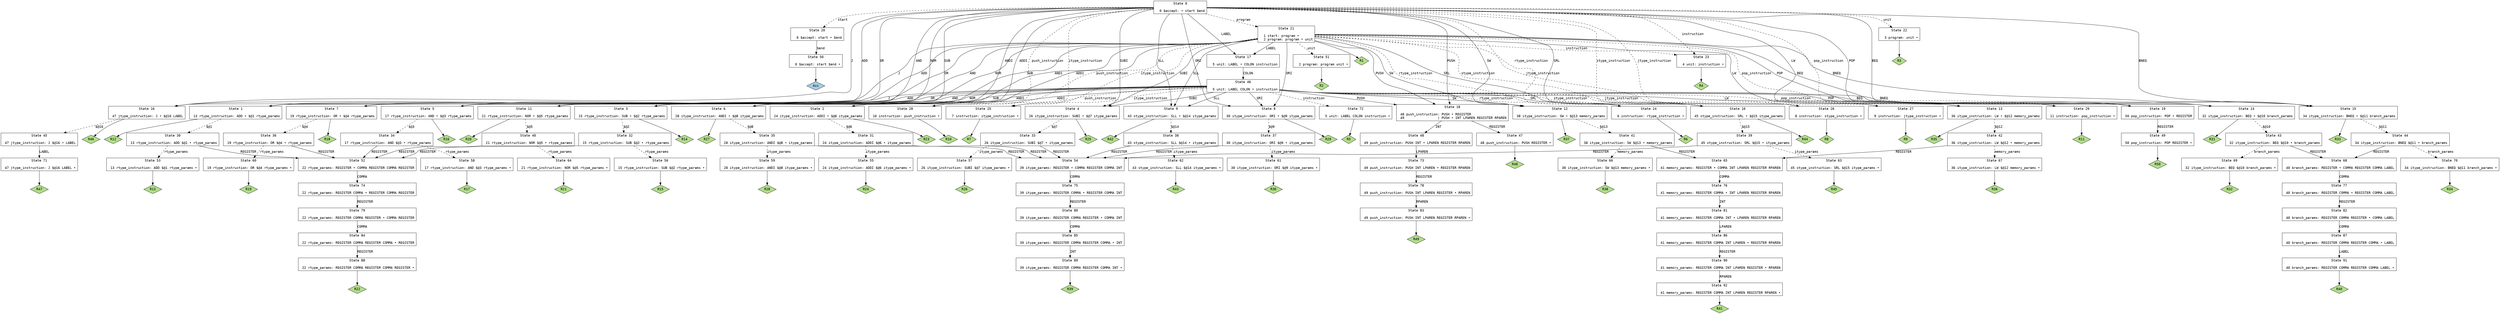 // Generated by GNU Bison 3.8.2.
// Report bugs to <bug-bison@gnu.org>.
// Home page: <https://www.gnu.org/software/bison/>.

digraph "parser.y"
{
  node [fontname = courier, shape = box, colorscheme = paired6]
  edge [fontname = courier]

  0 [label="State 0\n\l  0 $accept: • start $end\l"]
  0 -> 1 [style=solid label="ADD"]
  0 -> 2 [style=solid label="ADDI"]
  0 -> 3 [style=solid label="SUB"]
  0 -> 4 [style=solid label="SUBI"]
  0 -> 5 [style=solid label="AND"]
  0 -> 6 [style=solid label="ANDI"]
  0 -> 7 [style=solid label="OR"]
  0 -> 8 [style=solid label="ORI"]
  0 -> 9 [style=solid label="SLL"]
  0 -> 10 [style=solid label="SRL"]
  0 -> 11 [style=solid label="NOR"]
  0 -> 12 [style=solid label="SW"]
  0 -> 13 [style=solid label="LW"]
  0 -> 14 [style=solid label="BEQ"]
  0 -> 15 [style=solid label="BNEQ"]
  0 -> 16 [style=solid label="J"]
  0 -> 17 [style=solid label="LABEL"]
  0 -> 18 [style=solid label="PUSH"]
  0 -> 19 [style=solid label="POP"]
  0 -> 20 [style=dashed label="start"]
  0 -> 21 [style=dashed label="program"]
  0 -> 22 [style=dashed label="unit"]
  0 -> 23 [style=dashed label="instruction"]
  0 -> 24 [style=dashed label="rtype_instruction"]
  0 -> 25 [style=dashed label="itype_instruction"]
  0 -> 26 [style=dashed label="stype_instruction"]
  0 -> 27 [style=dashed label="jtype_instruction"]
  0 -> 28 [style=dashed label="push_instruction"]
  0 -> 29 [style=dashed label="pop_instruction"]
  1 [label="State 1\n\l 13 rtype_instruction: ADD • $@1 rtype_params\l"]
  1 -> 30 [style=dashed label="$@1"]
  1 -> "1R12" [style=solid]
 "1R12" [label="R12", fillcolor=3, shape=diamond, style=filled]
  2 [label="State 2\n\l 24 itype_instruction: ADDI • $@6 itype_params\l"]
  2 -> 31 [style=dashed label="$@6"]
  2 -> "2R23" [style=solid]
 "2R23" [label="R23", fillcolor=3, shape=diamond, style=filled]
  3 [label="State 3\n\l 15 rtype_instruction: SUB • $@2 rtype_params\l"]
  3 -> 32 [style=dashed label="$@2"]
  3 -> "3R14" [style=solid]
 "3R14" [label="R14", fillcolor=3, shape=diamond, style=filled]
  4 [label="State 4\n\l 26 itype_instruction: SUBI • $@7 itype_params\l"]
  4 -> 33 [style=dashed label="$@7"]
  4 -> "4R25" [style=solid]
 "4R25" [label="R25", fillcolor=3, shape=diamond, style=filled]
  5 [label="State 5\n\l 17 rtype_instruction: AND • $@3 rtype_params\l"]
  5 -> 34 [style=dashed label="$@3"]
  5 -> "5R16" [style=solid]
 "5R16" [label="R16", fillcolor=3, shape=diamond, style=filled]
  6 [label="State 6\n\l 28 itype_instruction: ANDI • $@8 itype_params\l"]
  6 -> 35 [style=dashed label="$@8"]
  6 -> "6R27" [style=solid]
 "6R27" [label="R27", fillcolor=3, shape=diamond, style=filled]
  7 [label="State 7\n\l 19 rtype_instruction: OR • $@4 rtype_params\l"]
  7 -> 36 [style=dashed label="$@4"]
  7 -> "7R18" [style=solid]
 "7R18" [label="R18", fillcolor=3, shape=diamond, style=filled]
  8 [label="State 8\n\l 30 itype_instruction: ORI • $@9 itype_params\l"]
  8 -> 37 [style=dashed label="$@9"]
  8 -> "8R29" [style=solid]
 "8R29" [label="R29", fillcolor=3, shape=diamond, style=filled]
  9 [label="State 9\n\l 43 stype_instruction: SLL • $@14 itype_params\l"]
  9 -> 38 [style=dashed label="$@14"]
  9 -> "9R42" [style=solid]
 "9R42" [label="R42", fillcolor=3, shape=diamond, style=filled]
  10 [label="State 10\n\l 45 stype_instruction: SRL • $@15 itype_params\l"]
  10 -> 39 [style=dashed label="$@15"]
  10 -> "10R44" [style=solid]
 "10R44" [label="R44", fillcolor=3, shape=diamond, style=filled]
  11 [label="State 11\n\l 21 rtype_instruction: NOR • $@5 rtype_params\l"]
  11 -> 40 [style=dashed label="$@5"]
  11 -> "11R20" [style=solid]
 "11R20" [label="R20", fillcolor=3, shape=diamond, style=filled]
  12 [label="State 12\n\l 38 itype_instruction: SW • $@13 memory_params\l"]
  12 -> 41 [style=dashed label="$@13"]
  12 -> "12R37" [style=solid]
 "12R37" [label="R37", fillcolor=3, shape=diamond, style=filled]
  13 [label="State 13\n\l 36 itype_instruction: LW • $@12 memory_params\l"]
  13 -> 42 [style=dashed label="$@12"]
  13 -> "13R35" [style=solid]
 "13R35" [label="R35", fillcolor=3, shape=diamond, style=filled]
  14 [label="State 14\n\l 32 itype_instruction: BEQ • $@10 branch_params\l"]
  14 -> 43 [style=dashed label="$@10"]
  14 -> "14R31" [style=solid]
 "14R31" [label="R31", fillcolor=3, shape=diamond, style=filled]
  15 [label="State 15\n\l 34 itype_instruction: BNEQ • $@11 branch_params\l"]
  15 -> 44 [style=dashed label="$@11"]
  15 -> "15R33" [style=solid]
 "15R33" [label="R33", fillcolor=3, shape=diamond, style=filled]
  16 [label="State 16\n\l 47 jtype_instruction: J • $@16 LABEL\l"]
  16 -> 45 [style=dashed label="$@16"]
  16 -> "16R46" [style=solid]
 "16R46" [label="R46", fillcolor=3, shape=diamond, style=filled]
  17 [label="State 17\n\l  5 unit: LABEL • COLON instruction\l"]
  17 -> 46 [style=solid label="COLON"]
  18 [label="State 18\n\l 48 push_instruction: PUSH • REGISTER\l 49                 | PUSH • INT LPAREN REGISTER RPAREN\l"]
  18 -> 47 [style=solid label="REGISTER"]
  18 -> 48 [style=solid label="INT"]
  19 [label="State 19\n\l 50 pop_instruction: POP • REGISTER\l"]
  19 -> 49 [style=solid label="REGISTER"]
  20 [label="State 20\n\l  0 $accept: start • $end\l"]
  20 -> 50 [style=solid label="$end"]
  21 [label="State 21\n\l  1 start: program •\l  2 program: program • unit\l"]
  21 -> 1 [style=solid label="ADD"]
  21 -> 2 [style=solid label="ADDI"]
  21 -> 3 [style=solid label="SUB"]
  21 -> 4 [style=solid label="SUBI"]
  21 -> 5 [style=solid label="AND"]
  21 -> 6 [style=solid label="ANDI"]
  21 -> 7 [style=solid label="OR"]
  21 -> 8 [style=solid label="ORI"]
  21 -> 9 [style=solid label="SLL"]
  21 -> 10 [style=solid label="SRL"]
  21 -> 11 [style=solid label="NOR"]
  21 -> 12 [style=solid label="SW"]
  21 -> 13 [style=solid label="LW"]
  21 -> 14 [style=solid label="BEQ"]
  21 -> 15 [style=solid label="BNEQ"]
  21 -> 16 [style=solid label="J"]
  21 -> 17 [style=solid label="LABEL"]
  21 -> 18 [style=solid label="PUSH"]
  21 -> 19 [style=solid label="POP"]
  21 -> 51 [style=dashed label="unit"]
  21 -> 23 [style=dashed label="instruction"]
  21 -> 24 [style=dashed label="rtype_instruction"]
  21 -> 25 [style=dashed label="itype_instruction"]
  21 -> 26 [style=dashed label="stype_instruction"]
  21 -> 27 [style=dashed label="jtype_instruction"]
  21 -> 28 [style=dashed label="push_instruction"]
  21 -> 29 [style=dashed label="pop_instruction"]
  21 -> "21R1" [style=solid]
 "21R1" [label="R1", fillcolor=3, shape=diamond, style=filled]
  22 [label="State 22\n\l  3 program: unit •\l"]
  22 -> "22R3" [style=solid]
 "22R3" [label="R3", fillcolor=3, shape=diamond, style=filled]
  23 [label="State 23\n\l  4 unit: instruction •\l"]
  23 -> "23R4" [style=solid]
 "23R4" [label="R4", fillcolor=3, shape=diamond, style=filled]
  24 [label="State 24\n\l  6 instruction: rtype_instruction •\l"]
  24 -> "24R6" [style=solid]
 "24R6" [label="R6", fillcolor=3, shape=diamond, style=filled]
  25 [label="State 25\n\l  7 instruction: itype_instruction •\l"]
  25 -> "25R7" [style=solid]
 "25R7" [label="R7", fillcolor=3, shape=diamond, style=filled]
  26 [label="State 26\n\l  8 instruction: stype_instruction •\l"]
  26 -> "26R8" [style=solid]
 "26R8" [label="R8", fillcolor=3, shape=diamond, style=filled]
  27 [label="State 27\n\l  9 instruction: jtype_instruction •\l"]
  27 -> "27R9" [style=solid]
 "27R9" [label="R9", fillcolor=3, shape=diamond, style=filled]
  28 [label="State 28\n\l 10 instruction: push_instruction •\l"]
  28 -> "28R10" [style=solid]
 "28R10" [label="R10", fillcolor=3, shape=diamond, style=filled]
  29 [label="State 29\n\l 11 instruction: pop_instruction •\l"]
  29 -> "29R11" [style=solid]
 "29R11" [label="R11", fillcolor=3, shape=diamond, style=filled]
  30 [label="State 30\n\l 13 rtype_instruction: ADD $@1 • rtype_params\l"]
  30 -> 52 [style=solid label="REGISTER"]
  30 -> 53 [style=dashed label="rtype_params"]
  31 [label="State 31\n\l 24 itype_instruction: ADDI $@6 • itype_params\l"]
  31 -> 54 [style=solid label="REGISTER"]
  31 -> 55 [style=dashed label="itype_params"]
  32 [label="State 32\n\l 15 rtype_instruction: SUB $@2 • rtype_params\l"]
  32 -> 52 [style=solid label="REGISTER"]
  32 -> 56 [style=dashed label="rtype_params"]
  33 [label="State 33\n\l 26 itype_instruction: SUBI $@7 • itype_params\l"]
  33 -> 54 [style=solid label="REGISTER"]
  33 -> 57 [style=dashed label="itype_params"]
  34 [label="State 34\n\l 17 rtype_instruction: AND $@3 • rtype_params\l"]
  34 -> 52 [style=solid label="REGISTER"]
  34 -> 58 [style=dashed label="rtype_params"]
  35 [label="State 35\n\l 28 itype_instruction: ANDI $@8 • itype_params\l"]
  35 -> 54 [style=solid label="REGISTER"]
  35 -> 59 [style=dashed label="itype_params"]
  36 [label="State 36\n\l 19 rtype_instruction: OR $@4 • rtype_params\l"]
  36 -> 52 [style=solid label="REGISTER"]
  36 -> 60 [style=dashed label="rtype_params"]
  37 [label="State 37\n\l 30 itype_instruction: ORI $@9 • itype_params\l"]
  37 -> 54 [style=solid label="REGISTER"]
  37 -> 61 [style=dashed label="itype_params"]
  38 [label="State 38\n\l 43 stype_instruction: SLL $@14 • itype_params\l"]
  38 -> 54 [style=solid label="REGISTER"]
  38 -> 62 [style=dashed label="itype_params"]
  39 [label="State 39\n\l 45 stype_instruction: SRL $@15 • itype_params\l"]
  39 -> 54 [style=solid label="REGISTER"]
  39 -> 63 [style=dashed label="itype_params"]
  40 [label="State 40\n\l 21 rtype_instruction: NOR $@5 • rtype_params\l"]
  40 -> 52 [style=solid label="REGISTER"]
  40 -> 64 [style=dashed label="rtype_params"]
  41 [label="State 41\n\l 38 itype_instruction: SW $@13 • memory_params\l"]
  41 -> 65 [style=solid label="REGISTER"]
  41 -> 66 [style=dashed label="memory_params"]
  42 [label="State 42\n\l 36 itype_instruction: LW $@12 • memory_params\l"]
  42 -> 65 [style=solid label="REGISTER"]
  42 -> 67 [style=dashed label="memory_params"]
  43 [label="State 43\n\l 32 itype_instruction: BEQ $@10 • branch_params\l"]
  43 -> 68 [style=solid label="REGISTER"]
  43 -> 69 [style=dashed label="branch_params"]
  44 [label="State 44\n\l 34 itype_instruction: BNEQ $@11 • branch_params\l"]
  44 -> 68 [style=solid label="REGISTER"]
  44 -> 70 [style=dashed label="branch_params"]
  45 [label="State 45\n\l 47 jtype_instruction: J $@16 • LABEL\l"]
  45 -> 71 [style=solid label="LABEL"]
  46 [label="State 46\n\l  5 unit: LABEL COLON • instruction\l"]
  46 -> 1 [style=solid label="ADD"]
  46 -> 2 [style=solid label="ADDI"]
  46 -> 3 [style=solid label="SUB"]
  46 -> 4 [style=solid label="SUBI"]
  46 -> 5 [style=solid label="AND"]
  46 -> 6 [style=solid label="ANDI"]
  46 -> 7 [style=solid label="OR"]
  46 -> 8 [style=solid label="ORI"]
  46 -> 9 [style=solid label="SLL"]
  46 -> 10 [style=solid label="SRL"]
  46 -> 11 [style=solid label="NOR"]
  46 -> 12 [style=solid label="SW"]
  46 -> 13 [style=solid label="LW"]
  46 -> 14 [style=solid label="BEQ"]
  46 -> 15 [style=solid label="BNEQ"]
  46 -> 16 [style=solid label="J"]
  46 -> 18 [style=solid label="PUSH"]
  46 -> 19 [style=solid label="POP"]
  46 -> 72 [style=dashed label="instruction"]
  46 -> 24 [style=dashed label="rtype_instruction"]
  46 -> 25 [style=dashed label="itype_instruction"]
  46 -> 26 [style=dashed label="stype_instruction"]
  46 -> 27 [style=dashed label="jtype_instruction"]
  46 -> 28 [style=dashed label="push_instruction"]
  46 -> 29 [style=dashed label="pop_instruction"]
  47 [label="State 47\n\l 48 push_instruction: PUSH REGISTER •\l"]
  47 -> "47R48" [style=solid]
 "47R48" [label="R48", fillcolor=3, shape=diamond, style=filled]
  48 [label="State 48\n\l 49 push_instruction: PUSH INT • LPAREN REGISTER RPAREN\l"]
  48 -> 73 [style=solid label="LPAREN"]
  49 [label="State 49\n\l 50 pop_instruction: POP REGISTER •\l"]
  49 -> "49R50" [style=solid]
 "49R50" [label="R50", fillcolor=3, shape=diamond, style=filled]
  50 [label="State 50\n\l  0 $accept: start $end •\l"]
  50 -> "50R0" [style=solid]
 "50R0" [label="Acc", fillcolor=1, shape=diamond, style=filled]
  51 [label="State 51\n\l  2 program: program unit •\l"]
  51 -> "51R2" [style=solid]
 "51R2" [label="R2", fillcolor=3, shape=diamond, style=filled]
  52 [label="State 52\n\l 22 rtype_params: REGISTER • COMMA REGISTER COMMA REGISTER\l"]
  52 -> 74 [style=solid label="COMMA"]
  53 [label="State 53\n\l 13 rtype_instruction: ADD $@1 rtype_params •\l"]
  53 -> "53R13" [style=solid]
 "53R13" [label="R13", fillcolor=3, shape=diamond, style=filled]
  54 [label="State 54\n\l 39 itype_params: REGISTER • COMMA REGISTER COMMA INT\l"]
  54 -> 75 [style=solid label="COMMA"]
  55 [label="State 55\n\l 24 itype_instruction: ADDI $@6 itype_params •\l"]
  55 -> "55R24" [style=solid]
 "55R24" [label="R24", fillcolor=3, shape=diamond, style=filled]
  56 [label="State 56\n\l 15 rtype_instruction: SUB $@2 rtype_params •\l"]
  56 -> "56R15" [style=solid]
 "56R15" [label="R15", fillcolor=3, shape=diamond, style=filled]
  57 [label="State 57\n\l 26 itype_instruction: SUBI $@7 itype_params •\l"]
  57 -> "57R26" [style=solid]
 "57R26" [label="R26", fillcolor=3, shape=diamond, style=filled]
  58 [label="State 58\n\l 17 rtype_instruction: AND $@3 rtype_params •\l"]
  58 -> "58R17" [style=solid]
 "58R17" [label="R17", fillcolor=3, shape=diamond, style=filled]
  59 [label="State 59\n\l 28 itype_instruction: ANDI $@8 itype_params •\l"]
  59 -> "59R28" [style=solid]
 "59R28" [label="R28", fillcolor=3, shape=diamond, style=filled]
  60 [label="State 60\n\l 19 rtype_instruction: OR $@4 rtype_params •\l"]
  60 -> "60R19" [style=solid]
 "60R19" [label="R19", fillcolor=3, shape=diamond, style=filled]
  61 [label="State 61\n\l 30 itype_instruction: ORI $@9 itype_params •\l"]
  61 -> "61R30" [style=solid]
 "61R30" [label="R30", fillcolor=3, shape=diamond, style=filled]
  62 [label="State 62\n\l 43 stype_instruction: SLL $@14 itype_params •\l"]
  62 -> "62R43" [style=solid]
 "62R43" [label="R43", fillcolor=3, shape=diamond, style=filled]
  63 [label="State 63\n\l 45 stype_instruction: SRL $@15 itype_params •\l"]
  63 -> "63R45" [style=solid]
 "63R45" [label="R45", fillcolor=3, shape=diamond, style=filled]
  64 [label="State 64\n\l 21 rtype_instruction: NOR $@5 rtype_params •\l"]
  64 -> "64R21" [style=solid]
 "64R21" [label="R21", fillcolor=3, shape=diamond, style=filled]
  65 [label="State 65\n\l 41 memory_params: REGISTER • COMMA INT LPAREN REGISTER RPAREN\l"]
  65 -> 76 [style=solid label="COMMA"]
  66 [label="State 66\n\l 38 itype_instruction: SW $@13 memory_params •\l"]
  66 -> "66R38" [style=solid]
 "66R38" [label="R38", fillcolor=3, shape=diamond, style=filled]
  67 [label="State 67\n\l 36 itype_instruction: LW $@12 memory_params •\l"]
  67 -> "67R36" [style=solid]
 "67R36" [label="R36", fillcolor=3, shape=diamond, style=filled]
  68 [label="State 68\n\l 40 branch_params: REGISTER • COMMA REGISTER COMMA LABEL\l"]
  68 -> 77 [style=solid label="COMMA"]
  69 [label="State 69\n\l 32 itype_instruction: BEQ $@10 branch_params •\l"]
  69 -> "69R32" [style=solid]
 "69R32" [label="R32", fillcolor=3, shape=diamond, style=filled]
  70 [label="State 70\n\l 34 itype_instruction: BNEQ $@11 branch_params •\l"]
  70 -> "70R34" [style=solid]
 "70R34" [label="R34", fillcolor=3, shape=diamond, style=filled]
  71 [label="State 71\n\l 47 jtype_instruction: J $@16 LABEL •\l"]
  71 -> "71R47" [style=solid]
 "71R47" [label="R47", fillcolor=3, shape=diamond, style=filled]
  72 [label="State 72\n\l  5 unit: LABEL COLON instruction •\l"]
  72 -> "72R5" [style=solid]
 "72R5" [label="R5", fillcolor=3, shape=diamond, style=filled]
  73 [label="State 73\n\l 49 push_instruction: PUSH INT LPAREN • REGISTER RPAREN\l"]
  73 -> 78 [style=solid label="REGISTER"]
  74 [label="State 74\n\l 22 rtype_params: REGISTER COMMA • REGISTER COMMA REGISTER\l"]
  74 -> 79 [style=solid label="REGISTER"]
  75 [label="State 75\n\l 39 itype_params: REGISTER COMMA • REGISTER COMMA INT\l"]
  75 -> 80 [style=solid label="REGISTER"]
  76 [label="State 76\n\l 41 memory_params: REGISTER COMMA • INT LPAREN REGISTER RPAREN\l"]
  76 -> 81 [style=solid label="INT"]
  77 [label="State 77\n\l 40 branch_params: REGISTER COMMA • REGISTER COMMA LABEL\l"]
  77 -> 82 [style=solid label="REGISTER"]
  78 [label="State 78\n\l 49 push_instruction: PUSH INT LPAREN REGISTER • RPAREN\l"]
  78 -> 83 [style=solid label="RPAREN"]
  79 [label="State 79\n\l 22 rtype_params: REGISTER COMMA REGISTER • COMMA REGISTER\l"]
  79 -> 84 [style=solid label="COMMA"]
  80 [label="State 80\n\l 39 itype_params: REGISTER COMMA REGISTER • COMMA INT\l"]
  80 -> 85 [style=solid label="COMMA"]
  81 [label="State 81\n\l 41 memory_params: REGISTER COMMA INT • LPAREN REGISTER RPAREN\l"]
  81 -> 86 [style=solid label="LPAREN"]
  82 [label="State 82\n\l 40 branch_params: REGISTER COMMA REGISTER • COMMA LABEL\l"]
  82 -> 87 [style=solid label="COMMA"]
  83 [label="State 83\n\l 49 push_instruction: PUSH INT LPAREN REGISTER RPAREN •\l"]
  83 -> "83R49" [style=solid]
 "83R49" [label="R49", fillcolor=3, shape=diamond, style=filled]
  84 [label="State 84\n\l 22 rtype_params: REGISTER COMMA REGISTER COMMA • REGISTER\l"]
  84 -> 88 [style=solid label="REGISTER"]
  85 [label="State 85\n\l 39 itype_params: REGISTER COMMA REGISTER COMMA • INT\l"]
  85 -> 89 [style=solid label="INT"]
  86 [label="State 86\n\l 41 memory_params: REGISTER COMMA INT LPAREN • REGISTER RPAREN\l"]
  86 -> 90 [style=solid label="REGISTER"]
  87 [label="State 87\n\l 40 branch_params: REGISTER COMMA REGISTER COMMA • LABEL\l"]
  87 -> 91 [style=solid label="LABEL"]
  88 [label="State 88\n\l 22 rtype_params: REGISTER COMMA REGISTER COMMA REGISTER •\l"]
  88 -> "88R22" [style=solid]
 "88R22" [label="R22", fillcolor=3, shape=diamond, style=filled]
  89 [label="State 89\n\l 39 itype_params: REGISTER COMMA REGISTER COMMA INT •\l"]
  89 -> "89R39" [style=solid]
 "89R39" [label="R39", fillcolor=3, shape=diamond, style=filled]
  90 [label="State 90\n\l 41 memory_params: REGISTER COMMA INT LPAREN REGISTER • RPAREN\l"]
  90 -> 92 [style=solid label="RPAREN"]
  91 [label="State 91\n\l 40 branch_params: REGISTER COMMA REGISTER COMMA LABEL •\l"]
  91 -> "91R40" [style=solid]
 "91R40" [label="R40", fillcolor=3, shape=diamond, style=filled]
  92 [label="State 92\n\l 41 memory_params: REGISTER COMMA INT LPAREN REGISTER RPAREN •\l"]
  92 -> "92R41" [style=solid]
 "92R41" [label="R41", fillcolor=3, shape=diamond, style=filled]
}

